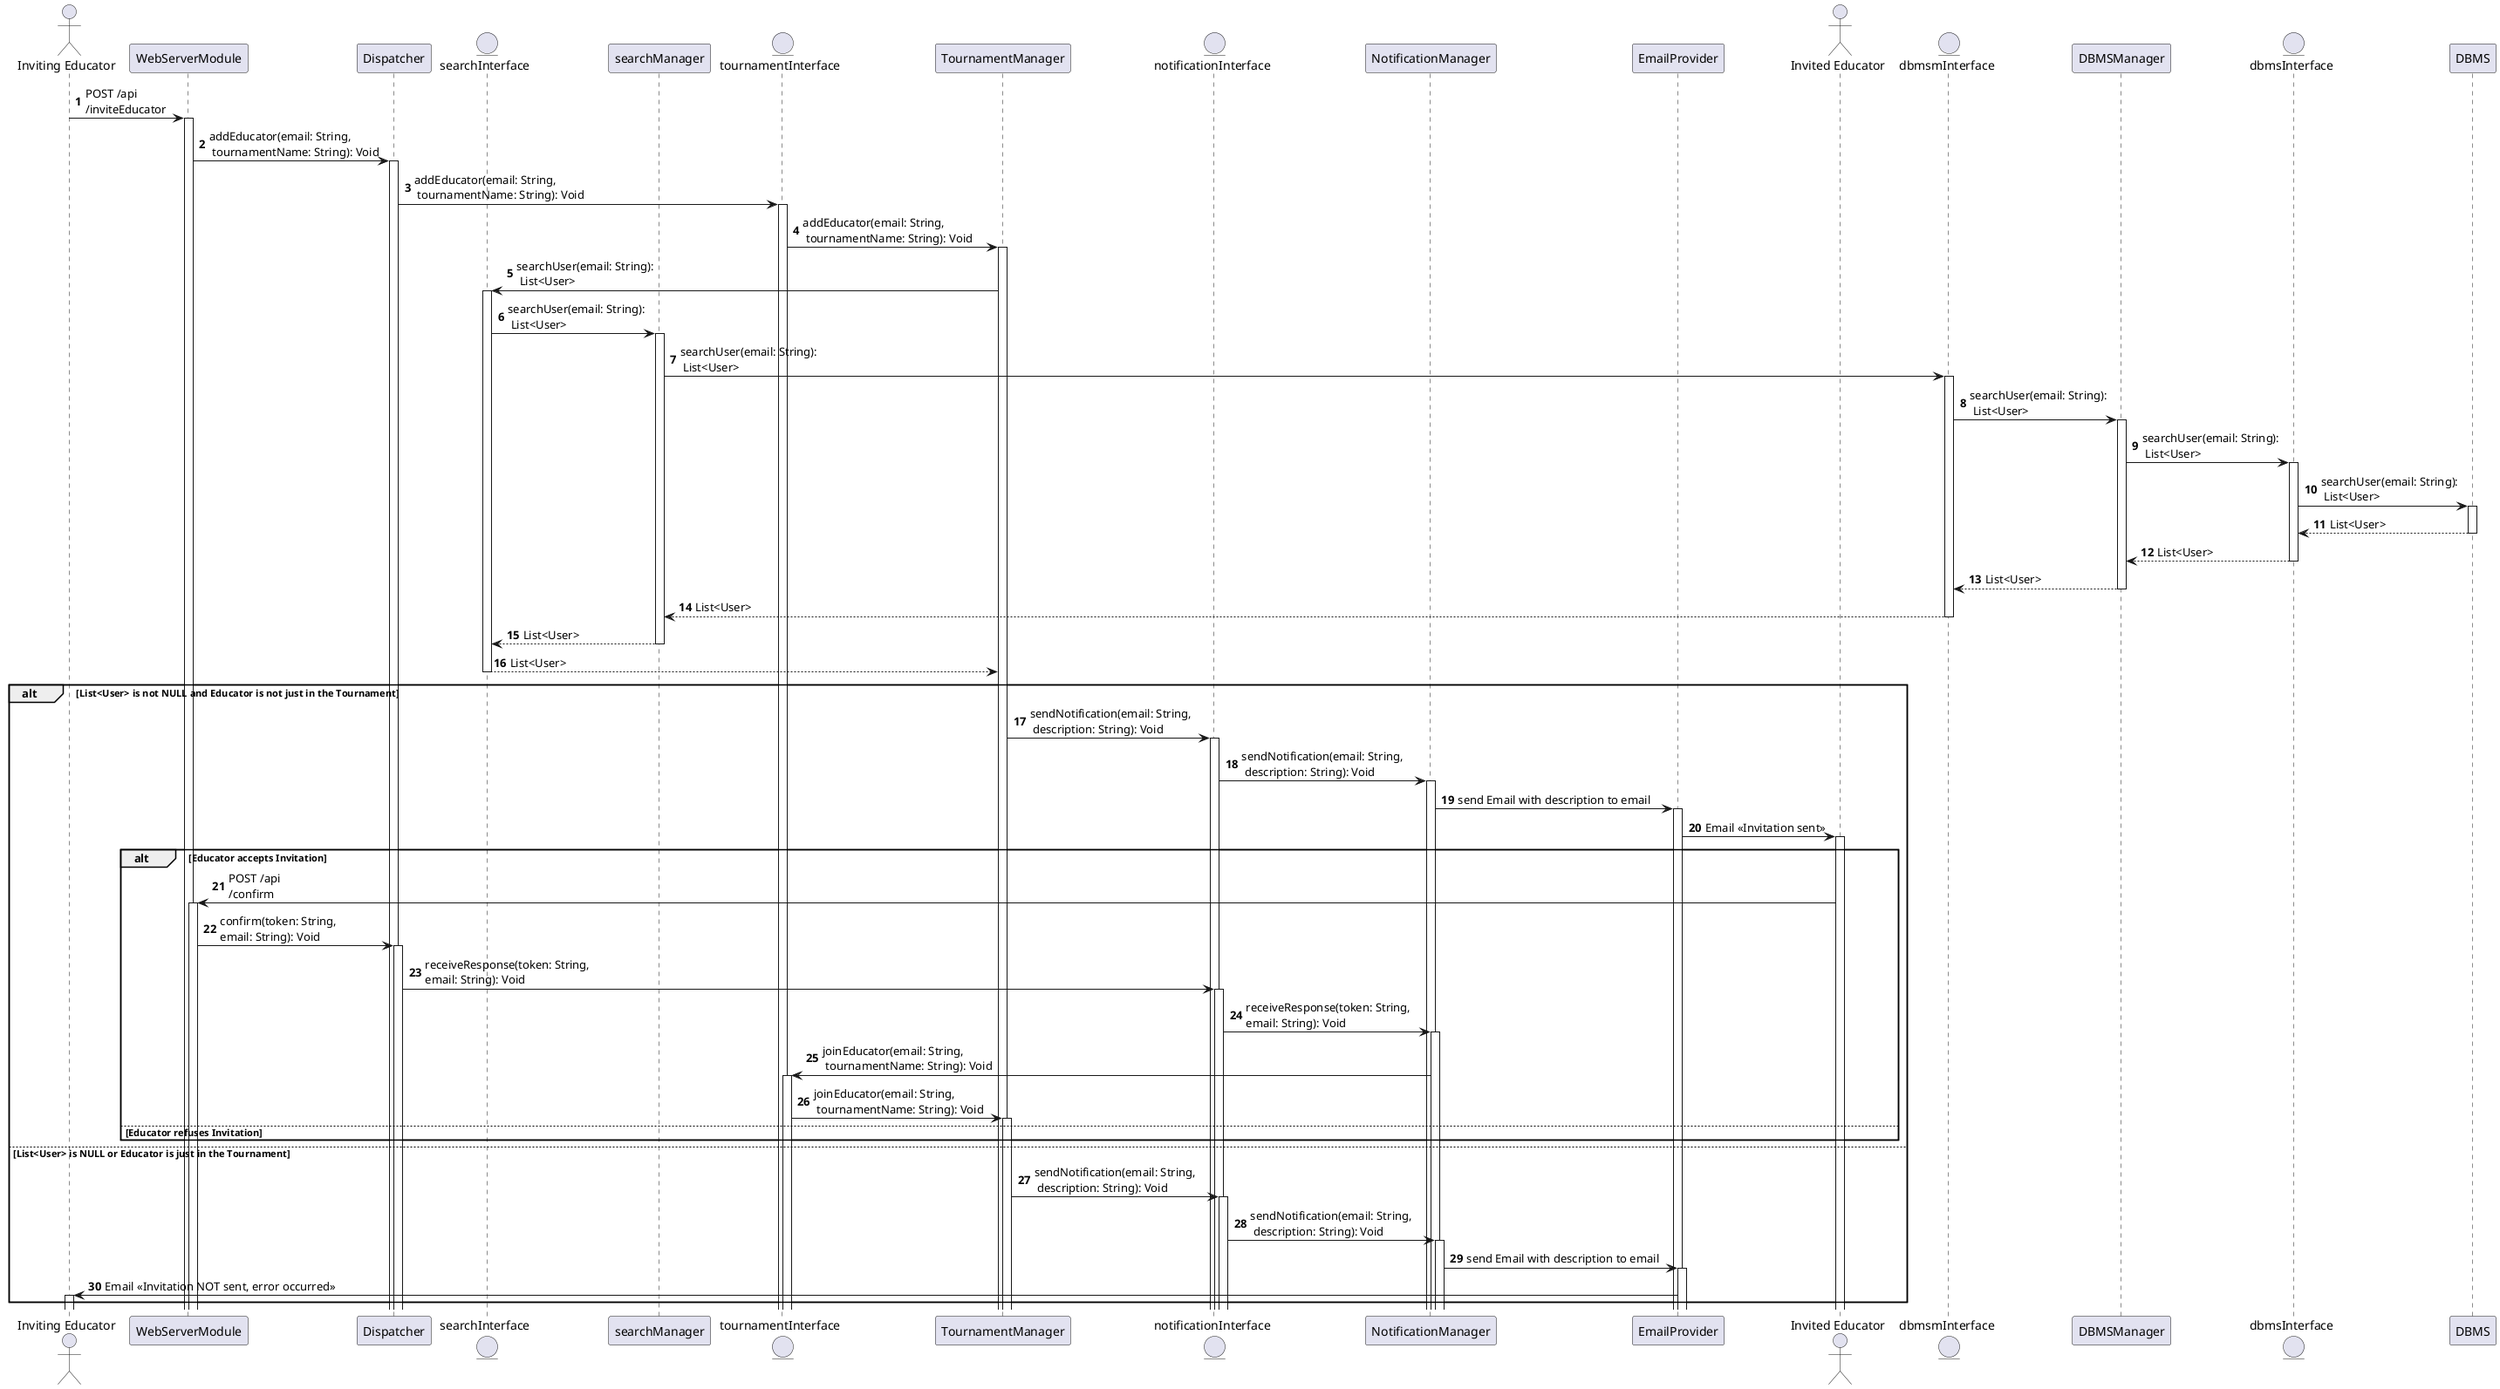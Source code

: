 @startuml

autonumber
autoactivate  on

'actor Inviting_Educator as U1
'participant First_Firewall as FF
'participant WebServer as WS
'participant Second_Firewall as SF
'participant Application_Server as AS
'participant Microservices_Dispatcher as MD
'entity logInManagerInterface as LMI
'participant LogInManager as LM
'entity searchManagerInterface as SMI
'participant searchManager as SM
'entity tournamentManagerInterface as TMI
'participant TournamentManager as TM
'entity notificationManagerInterface as NMI
'participant NotificationManager as NM
'participant Firewall as F
'participant EmailProvider as EP
'actor Invited_Educator as U2


'activate U1
'activate FF
'activate WS
'activate SF
'activate AS
'U1 --> FF: Json(inviteEducator(myemail, emailToInvite, tournamentName))
'FF-->WS: analizer(socket, Json): Json
'WS-->SF: verifyLoggedClient(socket)
'SF-->AS: analizer(socket, Json): Json
'AS-->MD: parser(Json): response
'activate MD
'MD-->LMI: logInManager.isLogged(myemail)
'activate LMI
'LMI-->LM: isLogged(myemail)
'deactivate LMI
'activate LM
'alt if Invited Educator and Tournament exists
'    LM-->MD: True: the User is logged properly and it is an Educator
'    MD-->SMI: Microdispatcher.searchUser(emailToInvite)
'    activate SMI
'    SMI-->SM: searchUser(emailToInvite)
'    deactivate SMI
'    activate SM
'    SM-->MD: List<AccountManager>.count == 1 and AccountManager.type == Educator
'    deactivate SM
'    activate SMI
'    MD-->SMI: Microdispatcher.searchTournament(tournamentName)
'    SMI-->SM: searchTournament(tournamentName)
'    deactivate SMI
'    activate SM
'    alt Tournament exists
'        SM --> MD: List<<TournamentManager>>.count == 1
'        MD --> TMI: TournamentManager.getEducator(emailToInvite)
'        activate TMI
'        TMI --> TM: getEducator(emailToInvite)
'        deactivate TMI
'        activate TM
'        alt Invited Educator is not in Tournamemnt
'            TM --> MD: Invited Educator is not in the Tournament
'            deactivate TM
'            MD --> NMI: Microdispatcher.sendNotification(emailToInvite, description)
'            activate NMI
'            NMI-->NM: sendNotification(email, description)
'            deactivate NMI
'            activate NM
'            NM->F: sendEmail
'            deactivate NM
'            activate F
'            F->EP: sendEmail
'            deactivate F
'            activate EP
'            EP-->U2: Email <<Invitation sent>>
'            deactivate EP
'        else Educator is already in the Tournament
'            TM --> MD: Invited Educator already is in the Tournament
'            deactivate TM
'            MD --> NMI: Microdispatcher.sendNotification(emailToInvite, description)
'            activate NMI
'            NMI-->NM: sendNotification(email, description)
'            deactivate NMI
'            activate NM
'            NM->F: sendEmail
'            deactivate NM
'            activate F
'            F->EP: sendEmail
'            deactivate F
'            activate EP
'            EP-->U1: Email <<Invitation NOT sent, Educator is already in the Tournament>>
'            deactivate EP
'        end 
'    else if Tournament does NOT exists or wrong data
'        SM --> MD: List<<TournamentManager>>.count == 0
'        deactivate SM
'        MD-->AS: Invitation NOT send, User NOT logged properly 
'        AS-->WS: Json(Invitation NOT send)
'        WS-->U1: Invitation NOT send
'       end
'else if Invited Educator does not exist or it is not an Educator
'    LM-->MD: True: the User is logged properly and it is an Educator
'    MD-->SMI: Microdispatcher.searchUser(emailToInvite)
'    SMI-->SM: searchUser(emailToInvite)
'    activate SM
'    SM-->MD: List<AccountManager>.count == 0 or AccountManager.type != Educator
'    deactivate SM
'    MD-->AS: Invitation NOT send, Invited_Educator does NOT exist
'    AS-->WS: Json(Invitation NOT send)
'    WS-->U1: Invitation NOT send
'else if Inviting Educator not logged
'    LM-->MD: False: the User is NOT logged properly or it is NOT an Educator
'    deactivate LM
'    MD-->AS: Invitation NOT send, User NOT logged properly 
'    deactivate MD
'    AS-->WS: Json(Invitation NOT send)
'    deactivate AS
'    WS-->U1: Invitation NOT send
'end 

actor "Inviting Educator" as U1
participant WebServerModule as WS
participant Dispatcher as MD
entity searchInterface as SMI
participant searchManager as SM
entity tournamentInterface as TMI
participant TournamentManager as TM
entity notificationInterface as NMI
participant NotificationManager as NM
participant EmailProvider as EP
actor "Invited Educator" as U2
entity dbmsmInterface as DBMI
participant DBMSManager as DBM
entity dbmsInterface as DBI
participant DBMS as DB

U1 -> WS: POST /api\n/inviteEducator
WS -> MD: addEducator(email: String,\n tournamentName: String): Void
MD -> TMI: addEducator(email: String,\n tournamentName: String): Void
TMI -> TM: addEducator(email: String,\n tournamentName: String): Void
TM -> SMI: searchUser(email: String):\n List<User>
SMI -> SM: searchUser(email: String):\n List<User>
SM -> DBMI: searchUser(email: String):\n List<User>
DBMI -> DBM: searchUser(email: String):\n List<User>
DBM -> DBI: searchUser(email: String):\n List<User>
DBI -> DB: searchUser(email: String):\n List<User>
DB --> DBI: List<User>
DBI --> DBM: List<User>
DBM --> DBMI: List<User>
DBMI --> SM: List<User>
SM --> SMI: List<User>
SMI --> TM: List<User>
alt List<User> is not NULL and Educator is not just in the Tournament
    TM -> NMI: sendNotification(email: String,\n description: String): Void
    NMI -> NM: sendNotification(email: String,\n description: String): Void
    NM -> EP: send Email with description to email
    EP -> U2: Email <<Invitation sent>>
    alt Educator accepts Invitation
        U2 -> WS: POST /api\n/confirm
        WS -> MD: confirm(token: String,\nemail: String): Void
        MD -> NMI: receiveResponse(token: String,\nemail: String): Void
        NMI -> NM: receiveResponse(token: String,\nemail: String): Void
        NM -> TMI: joinEducator(email: String,\n tournamentName: String): Void
        TMI -> TM: joinEducator(email: String,\n tournamentName: String): Void
    else Educator refuses Invitation
    end
else List<User> is NULL or Educator is just in the Tournament
    TM -> NMI: sendNotification(email: String,\n description: String): Void
    NMI -> NM: sendNotification(email: String,\n description: String): Void
    NM -> EP: send Email with description to email
    EP -> U1: Email <<Invitation NOT sent, error occurred>>
end

@enduml